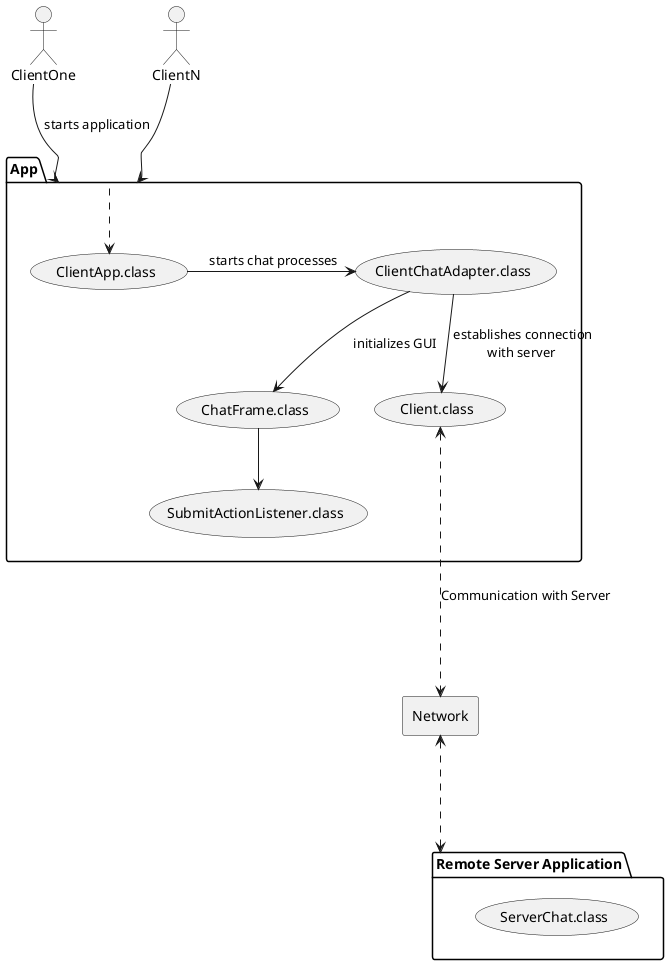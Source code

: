 @startuml

actor ClientOne as One
actor ClientN as N

One --> App : " starts application"
N --> App

package "Locally Installed Application" as App {
    "ClientApp.class" as (CA)
    "Client.class" as (C)
    "ClientChatAdapter.class" as (CCA)
    "ChatFrame.class" as (CF)
    "SubmitActionListener.class" as (SAL)

    App ..> (CA)
    (CA) -> (CCA) : " starts chat processes"
    (CCA) --> (C) : " establishes connection\nwith server"
    (CCA) --> (CF) : " initializes GUI"
    (CF) --> (SAL)
}

package "Remote Server Application" as Server {
    "ServerChat.class" as (CH)
}

rectangle Network {
}

(C) <....> Network : "Communication with Server"
Network <...> Server

@enduml